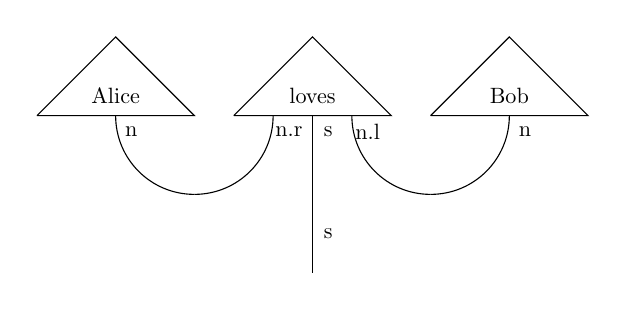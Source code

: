 \begin{tikzpicture}[baseline=(0.base)]
\begin{pgfonlayer}{nodelayer}
\node (0) at (0, 0) {};
\node [scale=0.8] (1) at (1.2, -0.2) {n};
\node [] (2) at (0.0, 0) {};
\node [] (3) at (2.0, 0) {};
\node [] (4) at (1.0, 1) {};
\node [scale=0.8] (5) at (1.0, 0.25) {Alice};
\node [scale=0.8] (6) at (3.2, -0.2) {n.r};
\node [scale=0.8] (7) at (3.7, -0.2) {s};
\node [scale=0.8] (8) at (4.2, -0.2) {n.l};
\node [] (9) at (2.5, 0) {};
\node [] (10) at (4.5, 0) {};
\node [] (11) at (3.5, 1) {};
\node [scale=0.8] (12) at (3.5, 0.25) {loves};
\node [scale=0.8] (13) at (6.2, -0.2) {n};
\node [] (14) at (5.0, 0) {};
\node [] (15) at (7.0, 0) {};
\node [] (16) at (6.0, 1) {};
\node [scale=0.8] (17) at (6.0, 0.25) {Bob};
\node [] (18) at (1.0, 0) {};
\node [] (19) at (2.0, -1) {};
\node [] (20) at (3.0, 0) {};
\node [] (21) at (4.0, 0) {};
\node [] (22) at (5.0, -1) {};
\node [] (23) at (6.0, 0) {};
\node [] (24) at (3.5, 0) {};
\node [] (25) at (3.5, -2) {};
\node [scale=0.8] (26) at (3.7, -1.5) {s};
\end{pgfonlayer}
\begin{pgfonlayer}{edgelayer}
\draw [] (2.center) to (3.center) to (4.center) to (2.center);
\draw [] (9.center) to (10.center) to (11.center) to (9.center);
\draw [] (14.center) to (15.center) to (16.center) to (14.center);
\draw [in=180, out=-90] (18.center) to (19.center);
\draw [in=0, out=-90] (20.center) to (19.center);
\draw [in=180, out=-90] (21.center) to (22.center);
\draw [in=0, out=-90] (23.center) to (22.center);
\draw [in=90, out=-90] (24.center) to (25.center);
\end{pgfonlayer}
\end{tikzpicture}

